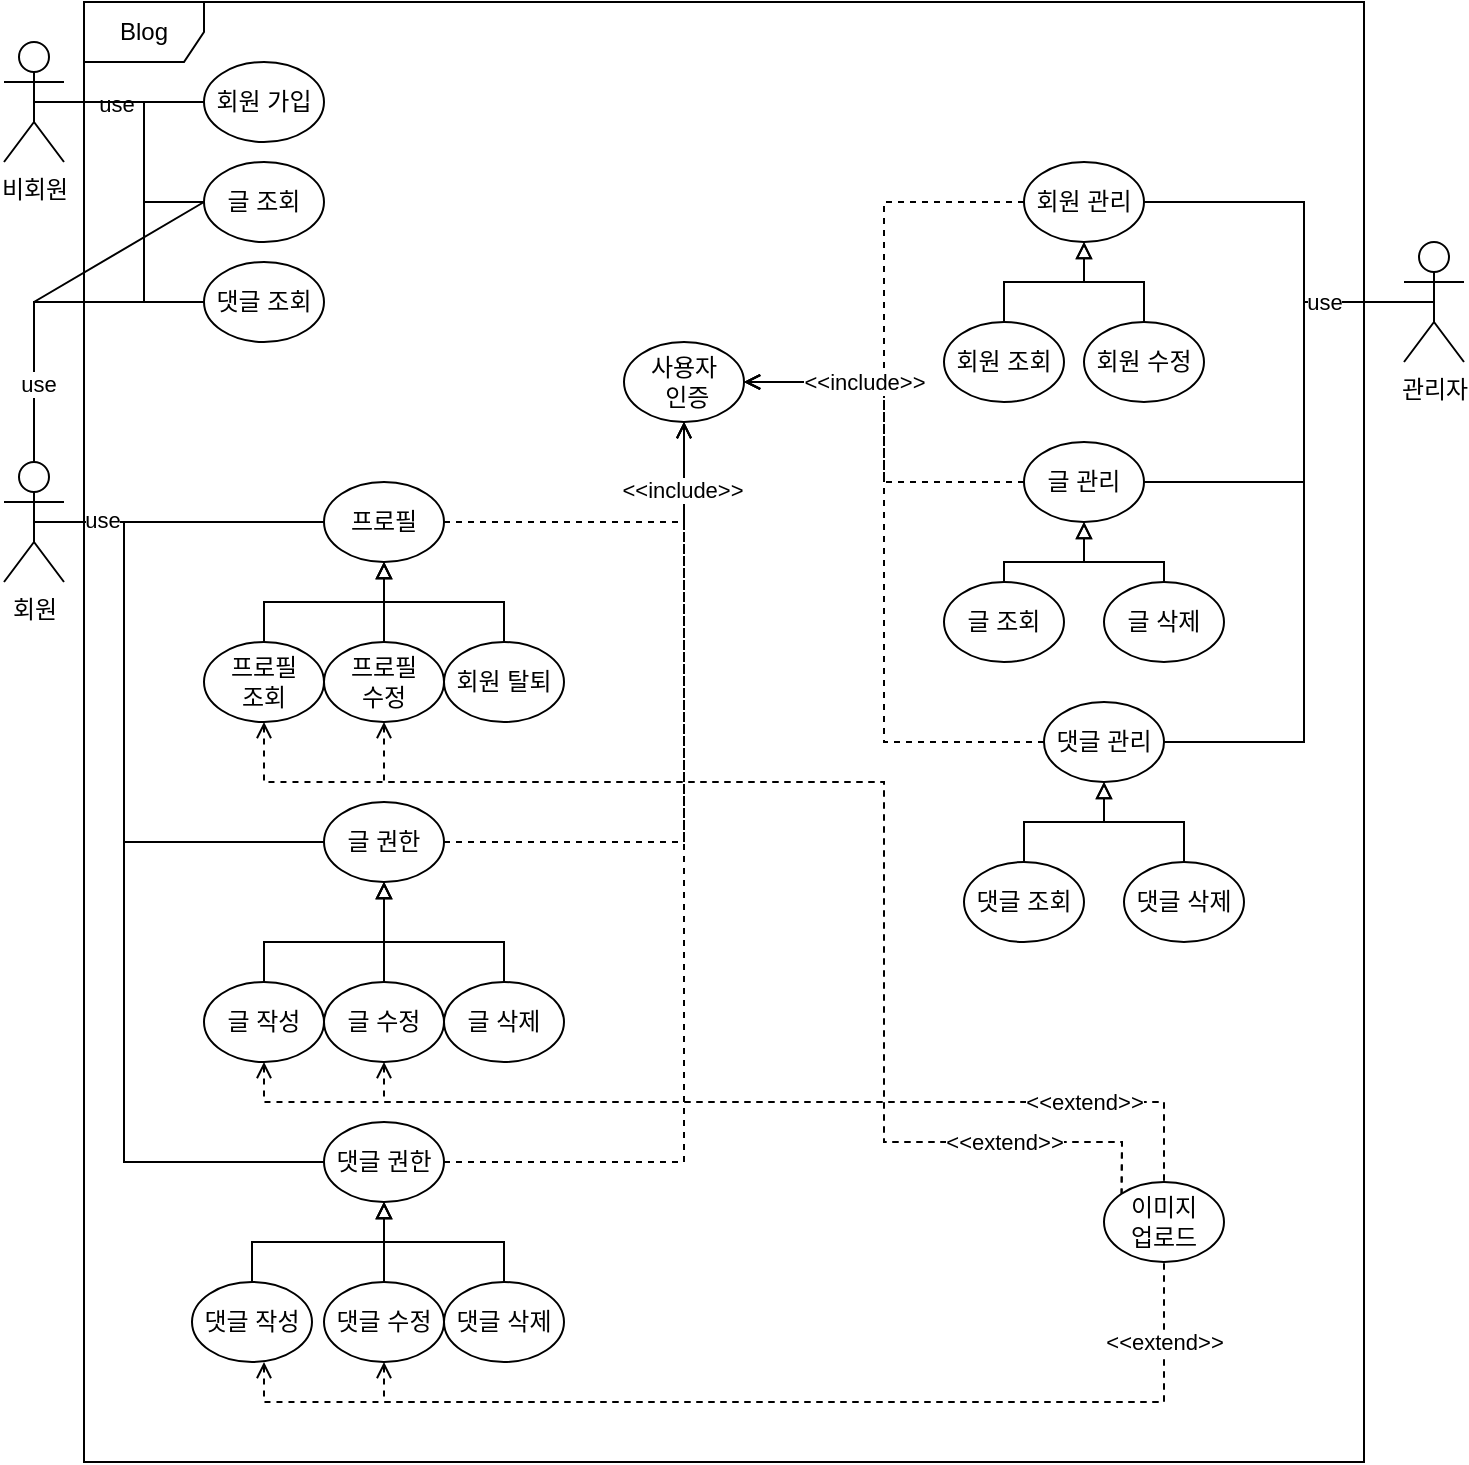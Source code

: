 <mxfile version="22.1.15" type="device">
  <diagram name="페이지-1" id="aRzWJk-kzTESo5JIVIao">
    <mxGraphModel dx="1434" dy="780" grid="1" gridSize="10" guides="1" tooltips="1" connect="1" arrows="1" fold="1" page="1" pageScale="1" pageWidth="827" pageHeight="1169" background="#ffffff" math="0" shadow="0">
      <root>
        <mxCell id="0" />
        <mxCell id="1" parent="0" />
        <mxCell id="KTU2frp5dFhEqBX76_ss-1" value="Blog" style="shape=umlFrame;whiteSpace=wrap;html=1;pointerEvents=0;" vertex="1" parent="1">
          <mxGeometry x="100" y="170" width="640" height="730" as="geometry" />
        </mxCell>
        <mxCell id="KTU2frp5dFhEqBX76_ss-2" value="관리자" style="shape=umlActor;verticalLabelPosition=bottom;verticalAlign=top;html=1;outlineConnect=0;" vertex="1" parent="1">
          <mxGeometry x="760" y="290" width="30" height="60" as="geometry" />
        </mxCell>
        <mxCell id="KTU2frp5dFhEqBX76_ss-3" value="회원" style="shape=umlActor;verticalLabelPosition=bottom;verticalAlign=top;html=1;outlineConnect=0;" vertex="1" parent="1">
          <mxGeometry x="60" y="400" width="30" height="60" as="geometry" />
        </mxCell>
        <mxCell id="KTU2frp5dFhEqBX76_ss-4" value="비회원" style="shape=umlActor;verticalLabelPosition=bottom;verticalAlign=top;html=1;outlineConnect=0;" vertex="1" parent="1">
          <mxGeometry x="60" y="190" width="30" height="60" as="geometry" />
        </mxCell>
        <mxCell id="KTU2frp5dFhEqBX76_ss-7" value="회원 가입" style="ellipse;whiteSpace=wrap;html=1;" vertex="1" parent="1">
          <mxGeometry x="160" y="200" width="60" height="40" as="geometry" />
        </mxCell>
        <mxCell id="KTU2frp5dFhEqBX76_ss-59" value="" style="edgeStyle=orthogonalEdgeStyle;rounded=0;orthogonalLoop=1;jettySize=auto;html=1;endArrow=block;endFill=0;" edge="1" parent="1" source="KTU2frp5dFhEqBX76_ss-9" target="KTU2frp5dFhEqBX76_ss-48">
          <mxGeometry relative="1" as="geometry">
            <Array as="points">
              <mxPoint x="250" y="480" />
            </Array>
          </mxGeometry>
        </mxCell>
        <mxCell id="KTU2frp5dFhEqBX76_ss-9" value="프로필&lt;br&gt;수정" style="ellipse;whiteSpace=wrap;html=1;" vertex="1" parent="1">
          <mxGeometry x="220" y="490" width="60" height="40" as="geometry" />
        </mxCell>
        <mxCell id="KTU2frp5dFhEqBX76_ss-63" value="" style="edgeStyle=orthogonalEdgeStyle;rounded=0;orthogonalLoop=1;jettySize=auto;html=1;endArrow=block;endFill=0;" edge="1" parent="1" source="KTU2frp5dFhEqBX76_ss-10" target="KTU2frp5dFhEqBX76_ss-48">
          <mxGeometry relative="1" as="geometry" />
        </mxCell>
        <mxCell id="KTU2frp5dFhEqBX76_ss-10" value="회원 탈퇴" style="ellipse;whiteSpace=wrap;html=1;" vertex="1" parent="1">
          <mxGeometry x="280" y="490" width="60" height="40" as="geometry" />
        </mxCell>
        <mxCell id="KTU2frp5dFhEqBX76_ss-15" value="" style="endArrow=none;html=1;rounded=0;exitX=0.5;exitY=0.5;exitDx=0;exitDy=0;exitPerimeter=0;" edge="1" parent="1" source="KTU2frp5dFhEqBX76_ss-4" target="KTU2frp5dFhEqBX76_ss-7">
          <mxGeometry width="50" height="50" relative="1" as="geometry">
            <mxPoint x="390" y="430" as="sourcePoint" />
            <mxPoint x="440" y="380" as="targetPoint" />
          </mxGeometry>
        </mxCell>
        <mxCell id="KTU2frp5dFhEqBX76_ss-17" value="use" style="edgeLabel;html=1;align=center;verticalAlign=middle;resizable=0;points=[];" vertex="1" connectable="0" parent="KTU2frp5dFhEqBX76_ss-15">
          <mxGeometry x="-0.035" y="-1" relative="1" as="geometry">
            <mxPoint as="offset" />
          </mxGeometry>
        </mxCell>
        <mxCell id="KTU2frp5dFhEqBX76_ss-18" value="사용자&lt;br&gt;&amp;nbsp;인증" style="ellipse;whiteSpace=wrap;html=1;" vertex="1" parent="1">
          <mxGeometry x="370" y="340" width="60" height="40" as="geometry" />
        </mxCell>
        <mxCell id="KTU2frp5dFhEqBX76_ss-66" value="" style="edgeStyle=orthogonalEdgeStyle;rounded=0;orthogonalLoop=1;jettySize=auto;html=1;endArrow=block;endFill=0;" edge="1" parent="1" source="KTU2frp5dFhEqBX76_ss-23" target="KTU2frp5dFhEqBX76_ss-49">
          <mxGeometry relative="1" as="geometry">
            <Array as="points">
              <mxPoint x="190" y="640" />
              <mxPoint x="250" y="640" />
            </Array>
          </mxGeometry>
        </mxCell>
        <mxCell id="KTU2frp5dFhEqBX76_ss-23" value="글 작성" style="ellipse;whiteSpace=wrap;html=1;" vertex="1" parent="1">
          <mxGeometry x="160" y="660" width="60" height="40" as="geometry" />
        </mxCell>
        <mxCell id="KTU2frp5dFhEqBX76_ss-24" value="글 조회" style="ellipse;whiteSpace=wrap;html=1;" vertex="1" parent="1">
          <mxGeometry x="160" y="250" width="60" height="40" as="geometry" />
        </mxCell>
        <mxCell id="KTU2frp5dFhEqBX76_ss-67" value="" style="edgeStyle=orthogonalEdgeStyle;rounded=0;orthogonalLoop=1;jettySize=auto;html=1;entryX=0.5;entryY=1;entryDx=0;entryDy=0;endArrow=block;endFill=0;" edge="1" parent="1" source="KTU2frp5dFhEqBX76_ss-25" target="KTU2frp5dFhEqBX76_ss-49">
          <mxGeometry relative="1" as="geometry" />
        </mxCell>
        <mxCell id="KTU2frp5dFhEqBX76_ss-25" value="글 수정" style="ellipse;whiteSpace=wrap;html=1;" vertex="1" parent="1">
          <mxGeometry x="220" y="660" width="60" height="40" as="geometry" />
        </mxCell>
        <mxCell id="KTU2frp5dFhEqBX76_ss-26" value="글 삭제" style="ellipse;whiteSpace=wrap;html=1;" vertex="1" parent="1">
          <mxGeometry x="280" y="660" width="60" height="40" as="geometry" />
        </mxCell>
        <mxCell id="KTU2frp5dFhEqBX76_ss-71" value="" style="edgeStyle=orthogonalEdgeStyle;rounded=0;orthogonalLoop=1;jettySize=auto;html=1;endArrow=block;endFill=0;" edge="1" parent="1" source="KTU2frp5dFhEqBX76_ss-27" target="KTU2frp5dFhEqBX76_ss-50">
          <mxGeometry relative="1" as="geometry">
            <Array as="points">
              <mxPoint x="184" y="790" />
              <mxPoint x="250" y="790" />
            </Array>
          </mxGeometry>
        </mxCell>
        <mxCell id="KTU2frp5dFhEqBX76_ss-27" value="댓글 작성" style="ellipse;whiteSpace=wrap;html=1;" vertex="1" parent="1">
          <mxGeometry x="154" y="810" width="60" height="40" as="geometry" />
        </mxCell>
        <mxCell id="KTU2frp5dFhEqBX76_ss-28" value="댓글 조회" style="ellipse;whiteSpace=wrap;html=1;" vertex="1" parent="1">
          <mxGeometry x="160" y="300" width="60" height="40" as="geometry" />
        </mxCell>
        <mxCell id="KTU2frp5dFhEqBX76_ss-72" value="" style="edgeStyle=orthogonalEdgeStyle;rounded=0;orthogonalLoop=1;jettySize=auto;html=1;entryX=0.5;entryY=1;entryDx=0;entryDy=0;endArrow=block;endFill=0;" edge="1" parent="1" source="KTU2frp5dFhEqBX76_ss-29" target="KTU2frp5dFhEqBX76_ss-50">
          <mxGeometry relative="1" as="geometry">
            <Array as="points" />
          </mxGeometry>
        </mxCell>
        <mxCell id="KTU2frp5dFhEqBX76_ss-29" value="댓글 수정" style="ellipse;whiteSpace=wrap;html=1;" vertex="1" parent="1">
          <mxGeometry x="220" y="810" width="60" height="40" as="geometry" />
        </mxCell>
        <mxCell id="KTU2frp5dFhEqBX76_ss-73" value="" style="edgeStyle=orthogonalEdgeStyle;rounded=0;orthogonalLoop=1;jettySize=auto;html=1;endArrow=block;endFill=0;" edge="1" parent="1" source="KTU2frp5dFhEqBX76_ss-30" target="KTU2frp5dFhEqBX76_ss-50">
          <mxGeometry relative="1" as="geometry">
            <Array as="points">
              <mxPoint x="310" y="790" />
              <mxPoint x="250" y="790" />
            </Array>
          </mxGeometry>
        </mxCell>
        <mxCell id="KTU2frp5dFhEqBX76_ss-30" value="댓글 삭제" style="ellipse;whiteSpace=wrap;html=1;" vertex="1" parent="1">
          <mxGeometry x="280" y="810" width="60" height="40" as="geometry" />
        </mxCell>
        <mxCell id="KTU2frp5dFhEqBX76_ss-38" value="" style="endArrow=none;html=1;rounded=0;entryX=0;entryY=0.5;entryDx=0;entryDy=0;" edge="1" parent="1" source="KTU2frp5dFhEqBX76_ss-4" target="KTU2frp5dFhEqBX76_ss-24">
          <mxGeometry width="50" height="50" relative="1" as="geometry">
            <mxPoint x="90" y="300" as="sourcePoint" />
            <mxPoint x="140" y="250" as="targetPoint" />
            <Array as="points">
              <mxPoint x="130" y="220" />
              <mxPoint x="130" y="270" />
            </Array>
          </mxGeometry>
        </mxCell>
        <mxCell id="KTU2frp5dFhEqBX76_ss-39" value="" style="endArrow=none;html=1;rounded=0;entryX=0;entryY=0.5;entryDx=0;entryDy=0;exitX=0.5;exitY=0.5;exitDx=0;exitDy=0;exitPerimeter=0;" edge="1" parent="1" source="KTU2frp5dFhEqBX76_ss-4" target="KTU2frp5dFhEqBX76_ss-28">
          <mxGeometry width="50" height="50" relative="1" as="geometry">
            <mxPoint x="100" y="239" as="sourcePoint" />
            <mxPoint x="170" y="280" as="targetPoint" />
            <Array as="points">
              <mxPoint x="130" y="220" />
              <mxPoint x="130" y="320" />
            </Array>
          </mxGeometry>
        </mxCell>
        <mxCell id="KTU2frp5dFhEqBX76_ss-42" value="" style="endArrow=none;html=1;rounded=0;entryX=0;entryY=0.5;entryDx=0;entryDy=0;exitX=0.5;exitY=0;exitDx=0;exitDy=0;exitPerimeter=0;" edge="1" parent="1" source="KTU2frp5dFhEqBX76_ss-3" target="KTU2frp5dFhEqBX76_ss-28">
          <mxGeometry width="50" height="50" relative="1" as="geometry">
            <mxPoint x="100" y="450" as="sourcePoint" />
            <mxPoint x="30" y="300" as="targetPoint" />
            <Array as="points">
              <mxPoint x="75" y="320" />
            </Array>
          </mxGeometry>
        </mxCell>
        <mxCell id="KTU2frp5dFhEqBX76_ss-44" value="" style="endArrow=none;html=1;rounded=0;entryX=0;entryY=0.5;entryDx=0;entryDy=0;exitX=0.5;exitY=0;exitDx=0;exitDy=0;exitPerimeter=0;" edge="1" parent="1" source="KTU2frp5dFhEqBX76_ss-3" target="KTU2frp5dFhEqBX76_ss-24">
          <mxGeometry width="50" height="50" relative="1" as="geometry">
            <mxPoint x="85" y="420" as="sourcePoint" />
            <mxPoint x="170" y="330" as="targetPoint" />
            <Array as="points">
              <mxPoint x="75" y="320" />
            </Array>
          </mxGeometry>
        </mxCell>
        <mxCell id="KTU2frp5dFhEqBX76_ss-107" value="use" style="edgeLabel;html=1;align=center;verticalAlign=middle;resizable=0;points=[];" vertex="1" connectable="0" parent="KTU2frp5dFhEqBX76_ss-44">
          <mxGeometry x="-0.563" y="-2" relative="1" as="geometry">
            <mxPoint as="offset" />
          </mxGeometry>
        </mxCell>
        <mxCell id="KTU2frp5dFhEqBX76_ss-46" value="" style="endArrow=open;dashed=1;html=1;rounded=0;entryX=0.5;entryY=1;entryDx=0;entryDy=0;exitX=1;exitY=0.5;exitDx=0;exitDy=0;endFill=0;" edge="1" parent="1" source="KTU2frp5dFhEqBX76_ss-48" target="KTU2frp5dFhEqBX76_ss-18">
          <mxGeometry width="50" height="50" relative="1" as="geometry">
            <mxPoint x="375" y="490" as="sourcePoint" />
            <mxPoint x="425" y="440" as="targetPoint" />
            <Array as="points">
              <mxPoint x="400" y="430" />
            </Array>
          </mxGeometry>
        </mxCell>
        <mxCell id="KTU2frp5dFhEqBX76_ss-48" value="프로필" style="ellipse;whiteSpace=wrap;html=1;" vertex="1" parent="1">
          <mxGeometry x="220" y="410" width="60" height="40" as="geometry" />
        </mxCell>
        <mxCell id="KTU2frp5dFhEqBX76_ss-49" value="글 권한" style="ellipse;whiteSpace=wrap;html=1;" vertex="1" parent="1">
          <mxGeometry x="220" y="570" width="60" height="40" as="geometry" />
        </mxCell>
        <mxCell id="KTU2frp5dFhEqBX76_ss-50" value="댓글 권한" style="ellipse;whiteSpace=wrap;html=1;" vertex="1" parent="1">
          <mxGeometry x="220" y="730" width="60" height="40" as="geometry" />
        </mxCell>
        <mxCell id="KTU2frp5dFhEqBX76_ss-58" value="" style="edgeStyle=orthogonalEdgeStyle;rounded=0;orthogonalLoop=1;jettySize=auto;html=1;endArrow=block;endFill=0;" edge="1" parent="1" source="KTU2frp5dFhEqBX76_ss-8" target="KTU2frp5dFhEqBX76_ss-48">
          <mxGeometry relative="1" as="geometry" />
        </mxCell>
        <mxCell id="KTU2frp5dFhEqBX76_ss-8" value="프로필 &lt;br&gt;조회" style="ellipse;whiteSpace=wrap;html=1;" vertex="1" parent="1">
          <mxGeometry x="160" y="490" width="60" height="40" as="geometry" />
        </mxCell>
        <mxCell id="KTU2frp5dFhEqBX76_ss-65" value="" style="endArrow=none;html=1;rounded=0;exitX=0.5;exitY=0.5;exitDx=0;exitDy=0;exitPerimeter=0;" edge="1" parent="1" source="KTU2frp5dFhEqBX76_ss-3" target="KTU2frp5dFhEqBX76_ss-48">
          <mxGeometry width="50" height="50" relative="1" as="geometry">
            <mxPoint x="390" y="500" as="sourcePoint" />
            <mxPoint x="440" y="450" as="targetPoint" />
          </mxGeometry>
        </mxCell>
        <mxCell id="KTU2frp5dFhEqBX76_ss-74" value="" style="endArrow=open;dashed=1;html=1;rounded=0;entryX=0.5;entryY=1;entryDx=0;entryDy=0;exitX=1;exitY=0.5;exitDx=0;exitDy=0;endFill=0;" edge="1" parent="1" source="KTU2frp5dFhEqBX76_ss-49" target="KTU2frp5dFhEqBX76_ss-18">
          <mxGeometry width="50" height="50" relative="1" as="geometry">
            <mxPoint x="290" y="440" as="sourcePoint" />
            <mxPoint x="410" y="390" as="targetPoint" />
            <Array as="points">
              <mxPoint x="400" y="590" />
            </Array>
          </mxGeometry>
        </mxCell>
        <mxCell id="KTU2frp5dFhEqBX76_ss-75" value="" style="endArrow=open;dashed=1;html=1;rounded=0;exitX=1;exitY=0.5;exitDx=0;exitDy=0;endFill=0;" edge="1" parent="1" source="KTU2frp5dFhEqBX76_ss-50">
          <mxGeometry width="50" height="50" relative="1" as="geometry">
            <mxPoint x="290" y="600" as="sourcePoint" />
            <mxPoint x="400" y="380" as="targetPoint" />
            <Array as="points">
              <mxPoint x="400" y="750" />
            </Array>
          </mxGeometry>
        </mxCell>
        <mxCell id="KTU2frp5dFhEqBX76_ss-78" value="&amp;lt;&amp;lt;include&amp;gt;&amp;gt;" style="edgeLabel;html=1;align=center;verticalAlign=middle;resizable=0;points=[];" vertex="1" connectable="0" parent="KTU2frp5dFhEqBX76_ss-75">
          <mxGeometry x="0.863" y="1" relative="1" as="geometry">
            <mxPoint as="offset" />
          </mxGeometry>
        </mxCell>
        <mxCell id="KTU2frp5dFhEqBX76_ss-76" value="" style="endArrow=none;html=1;rounded=0;exitX=0.5;exitY=0.5;exitDx=0;exitDy=0;exitPerimeter=0;entryX=0;entryY=0.5;entryDx=0;entryDy=0;" edge="1" parent="1" source="KTU2frp5dFhEqBX76_ss-3" target="KTU2frp5dFhEqBX76_ss-49">
          <mxGeometry width="50" height="50" relative="1" as="geometry">
            <mxPoint x="85" y="440" as="sourcePoint" />
            <mxPoint x="230" y="440" as="targetPoint" />
            <Array as="points">
              <mxPoint x="120" y="430" />
              <mxPoint x="120" y="590" />
            </Array>
          </mxGeometry>
        </mxCell>
        <mxCell id="KTU2frp5dFhEqBX76_ss-77" value="" style="endArrow=none;html=1;rounded=0;exitX=0.5;exitY=0.5;exitDx=0;exitDy=0;exitPerimeter=0;entryX=0;entryY=0.5;entryDx=0;entryDy=0;" edge="1" parent="1" source="KTU2frp5dFhEqBX76_ss-3" target="KTU2frp5dFhEqBX76_ss-50">
          <mxGeometry width="50" height="50" relative="1" as="geometry">
            <mxPoint x="85" y="440" as="sourcePoint" />
            <mxPoint x="230" y="600" as="targetPoint" />
            <Array as="points">
              <mxPoint x="120" y="430" />
              <mxPoint x="120" y="750" />
            </Array>
          </mxGeometry>
        </mxCell>
        <mxCell id="KTU2frp5dFhEqBX76_ss-79" value="use" style="edgeLabel;html=1;align=center;verticalAlign=middle;resizable=0;points=[];" vertex="1" connectable="0" parent="KTU2frp5dFhEqBX76_ss-77">
          <mxGeometry x="-0.855" y="1" relative="1" as="geometry">
            <mxPoint as="offset" />
          </mxGeometry>
        </mxCell>
        <mxCell id="KTU2frp5dFhEqBX76_ss-80" value="회원 관리" style="ellipse;whiteSpace=wrap;html=1;" vertex="1" parent="1">
          <mxGeometry x="570" y="250" width="60" height="40" as="geometry" />
        </mxCell>
        <mxCell id="KTU2frp5dFhEqBX76_ss-81" value="글 관리" style="ellipse;whiteSpace=wrap;html=1;" vertex="1" parent="1">
          <mxGeometry x="570" y="390" width="60" height="40" as="geometry" />
        </mxCell>
        <mxCell id="KTU2frp5dFhEqBX76_ss-82" value="댓글 관리" style="ellipse;whiteSpace=wrap;html=1;" vertex="1" parent="1">
          <mxGeometry x="580" y="520" width="60" height="40" as="geometry" />
        </mxCell>
        <mxCell id="KTU2frp5dFhEqBX76_ss-90" value="" style="edgeStyle=orthogonalEdgeStyle;rounded=0;orthogonalLoop=1;jettySize=auto;html=1;endArrow=block;endFill=0;" edge="1" parent="1" source="KTU2frp5dFhEqBX76_ss-84" target="KTU2frp5dFhEqBX76_ss-80">
          <mxGeometry relative="1" as="geometry" />
        </mxCell>
        <mxCell id="KTU2frp5dFhEqBX76_ss-84" value="회원 조회" style="ellipse;whiteSpace=wrap;html=1;" vertex="1" parent="1">
          <mxGeometry x="530" y="330" width="60" height="40" as="geometry" />
        </mxCell>
        <mxCell id="KTU2frp5dFhEqBX76_ss-91" value="" style="edgeStyle=orthogonalEdgeStyle;rounded=0;orthogonalLoop=1;jettySize=auto;html=1;endArrow=block;endFill=0;" edge="1" parent="1" source="KTU2frp5dFhEqBX76_ss-85" target="KTU2frp5dFhEqBX76_ss-80">
          <mxGeometry relative="1" as="geometry" />
        </mxCell>
        <mxCell id="KTU2frp5dFhEqBX76_ss-85" value="회원 수정" style="ellipse;whiteSpace=wrap;html=1;" vertex="1" parent="1">
          <mxGeometry x="600" y="330" width="60" height="40" as="geometry" />
        </mxCell>
        <mxCell id="KTU2frp5dFhEqBX76_ss-93" value="" style="edgeStyle=orthogonalEdgeStyle;rounded=0;orthogonalLoop=1;jettySize=auto;html=1;entryX=0.5;entryY=1;entryDx=0;entryDy=0;endArrow=block;endFill=0;" edge="1" parent="1" source="KTU2frp5dFhEqBX76_ss-86" target="KTU2frp5dFhEqBX76_ss-81">
          <mxGeometry relative="1" as="geometry">
            <Array as="points">
              <mxPoint x="560" y="450" />
              <mxPoint x="600" y="450" />
            </Array>
          </mxGeometry>
        </mxCell>
        <mxCell id="KTU2frp5dFhEqBX76_ss-86" value="글 조회" style="ellipse;whiteSpace=wrap;html=1;" vertex="1" parent="1">
          <mxGeometry x="530" y="460" width="60" height="40" as="geometry" />
        </mxCell>
        <mxCell id="KTU2frp5dFhEqBX76_ss-92" value="" style="edgeStyle=orthogonalEdgeStyle;rounded=0;orthogonalLoop=1;jettySize=auto;html=1;entryX=0.5;entryY=1;entryDx=0;entryDy=0;endArrow=block;endFill=0;" edge="1" parent="1" source="KTU2frp5dFhEqBX76_ss-87" target="KTU2frp5dFhEqBX76_ss-81">
          <mxGeometry relative="1" as="geometry">
            <Array as="points">
              <mxPoint x="640" y="450" />
              <mxPoint x="600" y="450" />
            </Array>
          </mxGeometry>
        </mxCell>
        <mxCell id="KTU2frp5dFhEqBX76_ss-87" value="글 삭제" style="ellipse;whiteSpace=wrap;html=1;" vertex="1" parent="1">
          <mxGeometry x="610" y="460" width="60" height="40" as="geometry" />
        </mxCell>
        <mxCell id="KTU2frp5dFhEqBX76_ss-94" value="" style="edgeStyle=orthogonalEdgeStyle;rounded=0;orthogonalLoop=1;jettySize=auto;html=1;entryX=0.5;entryY=1;entryDx=0;entryDy=0;endArrow=block;endFill=0;" edge="1" parent="1" source="KTU2frp5dFhEqBX76_ss-88" target="KTU2frp5dFhEqBX76_ss-82">
          <mxGeometry relative="1" as="geometry" />
        </mxCell>
        <mxCell id="KTU2frp5dFhEqBX76_ss-88" value="댓글 조회" style="ellipse;whiteSpace=wrap;html=1;" vertex="1" parent="1">
          <mxGeometry x="540" y="600" width="60" height="40" as="geometry" />
        </mxCell>
        <mxCell id="KTU2frp5dFhEqBX76_ss-95" value="" style="edgeStyle=orthogonalEdgeStyle;rounded=0;orthogonalLoop=1;jettySize=auto;html=1;endArrow=block;endFill=0;" edge="1" parent="1" source="KTU2frp5dFhEqBX76_ss-89" target="KTU2frp5dFhEqBX76_ss-82">
          <mxGeometry relative="1" as="geometry" />
        </mxCell>
        <mxCell id="KTU2frp5dFhEqBX76_ss-89" value="댓글 삭제" style="ellipse;whiteSpace=wrap;html=1;" vertex="1" parent="1">
          <mxGeometry x="620" y="600" width="60" height="40" as="geometry" />
        </mxCell>
        <mxCell id="KTU2frp5dFhEqBX76_ss-96" value="" style="endArrow=open;dashed=1;html=1;rounded=0;entryX=1;entryY=0.5;entryDx=0;entryDy=0;exitX=0;exitY=0.5;exitDx=0;exitDy=0;endFill=0;" edge="1" parent="1" source="KTU2frp5dFhEqBX76_ss-80" target="KTU2frp5dFhEqBX76_ss-18">
          <mxGeometry width="50" height="50" relative="1" as="geometry">
            <mxPoint x="290" y="440" as="sourcePoint" />
            <mxPoint x="410" y="390" as="targetPoint" />
            <Array as="points">
              <mxPoint x="500" y="270" />
              <mxPoint x="500" y="360" />
            </Array>
          </mxGeometry>
        </mxCell>
        <mxCell id="KTU2frp5dFhEqBX76_ss-97" value="" style="endArrow=open;dashed=1;html=1;rounded=0;exitX=0;exitY=0.5;exitDx=0;exitDy=0;endFill=0;entryX=1;entryY=0.5;entryDx=0;entryDy=0;" edge="1" parent="1" source="KTU2frp5dFhEqBX76_ss-81" target="KTU2frp5dFhEqBX76_ss-18">
          <mxGeometry width="50" height="50" relative="1" as="geometry">
            <mxPoint x="580" y="280" as="sourcePoint" />
            <mxPoint x="420" y="400" as="targetPoint" />
            <Array as="points">
              <mxPoint x="500" y="410" />
              <mxPoint x="500" y="360" />
            </Array>
          </mxGeometry>
        </mxCell>
        <mxCell id="KTU2frp5dFhEqBX76_ss-98" value="" style="endArrow=open;dashed=1;html=1;rounded=0;exitX=0;exitY=0.5;exitDx=0;exitDy=0;endFill=0;entryX=1;entryY=0.5;entryDx=0;entryDy=0;" edge="1" parent="1" source="KTU2frp5dFhEqBX76_ss-82" target="KTU2frp5dFhEqBX76_ss-18">
          <mxGeometry width="50" height="50" relative="1" as="geometry">
            <mxPoint x="580" y="420" as="sourcePoint" />
            <mxPoint x="440" y="370" as="targetPoint" />
            <Array as="points">
              <mxPoint x="500" y="540" />
              <mxPoint x="500" y="360" />
            </Array>
          </mxGeometry>
        </mxCell>
        <mxCell id="KTU2frp5dFhEqBX76_ss-99" value="&amp;lt;&amp;lt;include&amp;gt;&amp;gt;" style="edgeLabel;html=1;align=center;verticalAlign=middle;resizable=0;points=[];" vertex="1" connectable="0" parent="KTU2frp5dFhEqBX76_ss-98">
          <mxGeometry x="0.782" y="-4" relative="1" as="geometry">
            <mxPoint x="24" y="4" as="offset" />
          </mxGeometry>
        </mxCell>
        <mxCell id="KTU2frp5dFhEqBX76_ss-102" value="" style="edgeStyle=orthogonalEdgeStyle;rounded=0;orthogonalLoop=1;jettySize=auto;html=1;endArrow=block;endFill=0;entryX=0.5;entryY=1;entryDx=0;entryDy=0;exitX=0.5;exitY=0;exitDx=0;exitDy=0;" edge="1" parent="1" source="KTU2frp5dFhEqBX76_ss-26" target="KTU2frp5dFhEqBX76_ss-49">
          <mxGeometry relative="1" as="geometry">
            <mxPoint x="320" y="660" as="sourcePoint" />
            <mxPoint x="380" y="610" as="targetPoint" />
            <Array as="points">
              <mxPoint x="310" y="640" />
              <mxPoint x="250" y="640" />
            </Array>
          </mxGeometry>
        </mxCell>
        <mxCell id="KTU2frp5dFhEqBX76_ss-103" value="" style="endArrow=none;html=1;rounded=0;entryX=0.5;entryY=0.5;entryDx=0;entryDy=0;exitX=1;exitY=0.5;exitDx=0;exitDy=0;entryPerimeter=0;" edge="1" parent="1" source="KTU2frp5dFhEqBX76_ss-80" target="KTU2frp5dFhEqBX76_ss-2">
          <mxGeometry width="50" height="50" relative="1" as="geometry">
            <mxPoint x="680" y="400" as="sourcePoint" />
            <mxPoint x="765" y="320" as="targetPoint" />
            <Array as="points">
              <mxPoint x="710" y="270" />
              <mxPoint x="710" y="320" />
            </Array>
          </mxGeometry>
        </mxCell>
        <mxCell id="KTU2frp5dFhEqBX76_ss-104" value="" style="endArrow=none;html=1;rounded=0;entryX=0.5;entryY=0.5;entryDx=0;entryDy=0;exitX=1;exitY=0.5;exitDx=0;exitDy=0;entryPerimeter=0;" edge="1" parent="1" source="KTU2frp5dFhEqBX76_ss-81" target="KTU2frp5dFhEqBX76_ss-2">
          <mxGeometry width="50" height="50" relative="1" as="geometry">
            <mxPoint x="640" y="280" as="sourcePoint" />
            <mxPoint x="785" y="330" as="targetPoint" />
            <Array as="points">
              <mxPoint x="710" y="410" />
              <mxPoint x="710" y="320" />
            </Array>
          </mxGeometry>
        </mxCell>
        <mxCell id="KTU2frp5dFhEqBX76_ss-105" value="" style="endArrow=none;html=1;rounded=0;exitX=1;exitY=0.5;exitDx=0;exitDy=0;entryX=0.5;entryY=0.5;entryDx=0;entryDy=0;entryPerimeter=0;" edge="1" parent="1" source="KTU2frp5dFhEqBX76_ss-82" target="KTU2frp5dFhEqBX76_ss-2">
          <mxGeometry width="50" height="50" relative="1" as="geometry">
            <mxPoint x="640" y="420" as="sourcePoint" />
            <mxPoint x="785" y="330" as="targetPoint" />
            <Array as="points">
              <mxPoint x="710" y="540" />
              <mxPoint x="710" y="320" />
            </Array>
          </mxGeometry>
        </mxCell>
        <mxCell id="KTU2frp5dFhEqBX76_ss-106" value="use" style="edgeLabel;html=1;align=center;verticalAlign=middle;resizable=0;points=[];" vertex="1" connectable="0" parent="KTU2frp5dFhEqBX76_ss-105">
          <mxGeometry x="0.747" y="-3" relative="1" as="geometry">
            <mxPoint x="-10" y="-3" as="offset" />
          </mxGeometry>
        </mxCell>
        <mxCell id="KTU2frp5dFhEqBX76_ss-108" value="이미지&lt;br&gt;업로드" style="ellipse;whiteSpace=wrap;html=1;" vertex="1" parent="1">
          <mxGeometry x="610" y="760" width="60" height="40" as="geometry" />
        </mxCell>
        <mxCell id="KTU2frp5dFhEqBX76_ss-109" value="" style="endArrow=none;dashed=1;html=1;rounded=0;endFill=0;startArrow=open;startFill=0;" edge="1" parent="1" target="KTU2frp5dFhEqBX76_ss-108">
          <mxGeometry width="50" height="50" relative="1" as="geometry">
            <mxPoint x="250" y="850" as="sourcePoint" />
            <mxPoint x="440" y="490" as="targetPoint" />
            <Array as="points">
              <mxPoint x="250" y="870" />
              <mxPoint x="500" y="870" />
              <mxPoint x="640" y="870" />
            </Array>
          </mxGeometry>
        </mxCell>
        <mxCell id="KTU2frp5dFhEqBX76_ss-112" value="" style="endArrow=none;dashed=1;html=1;rounded=0;endFill=0;startArrow=open;startFill=0;entryX=0.5;entryY=1;entryDx=0;entryDy=0;" edge="1" parent="1" target="KTU2frp5dFhEqBX76_ss-108">
          <mxGeometry width="50" height="50" relative="1" as="geometry">
            <mxPoint x="190" y="850" as="sourcePoint" />
            <mxPoint x="570" y="790" as="targetPoint" />
            <Array as="points">
              <mxPoint x="190" y="870" />
              <mxPoint x="500" y="870" />
              <mxPoint x="640" y="870" />
            </Array>
          </mxGeometry>
        </mxCell>
        <mxCell id="KTU2frp5dFhEqBX76_ss-113" value="" style="endArrow=none;dashed=1;html=1;rounded=0;endFill=0;startArrow=open;startFill=0;exitX=0.5;exitY=1;exitDx=0;exitDy=0;entryX=0.5;entryY=0;entryDx=0;entryDy=0;" edge="1" parent="1" source="KTU2frp5dFhEqBX76_ss-25" target="KTU2frp5dFhEqBX76_ss-108">
          <mxGeometry width="50" height="50" relative="1" as="geometry">
            <mxPoint x="194" y="860" as="sourcePoint" />
            <mxPoint x="570" y="790" as="targetPoint" />
            <Array as="points">
              <mxPoint x="250" y="720" />
              <mxPoint x="500" y="720" />
              <mxPoint x="640" y="720" />
            </Array>
          </mxGeometry>
        </mxCell>
        <mxCell id="KTU2frp5dFhEqBX76_ss-114" value="" style="endArrow=none;dashed=1;html=1;rounded=0;endFill=0;startArrow=open;startFill=0;exitX=0.5;exitY=1;exitDx=0;exitDy=0;entryX=0.5;entryY=0;entryDx=0;entryDy=0;" edge="1" parent="1" source="KTU2frp5dFhEqBX76_ss-23" target="KTU2frp5dFhEqBX76_ss-108">
          <mxGeometry width="50" height="50" relative="1" as="geometry">
            <mxPoint x="260" y="710" as="sourcePoint" />
            <mxPoint x="560" y="780" as="targetPoint" />
            <Array as="points">
              <mxPoint x="190" y="720" />
              <mxPoint x="500" y="720" />
              <mxPoint x="640" y="720" />
            </Array>
          </mxGeometry>
        </mxCell>
        <mxCell id="KTU2frp5dFhEqBX76_ss-115" value="" style="endArrow=none;dashed=1;html=1;rounded=0;endFill=0;startArrow=open;startFill=0;exitX=0.5;exitY=1;exitDx=0;exitDy=0;entryX=0;entryY=0;entryDx=0;entryDy=0;" edge="1" parent="1" source="KTU2frp5dFhEqBX76_ss-9" target="KTU2frp5dFhEqBX76_ss-108">
          <mxGeometry width="50" height="50" relative="1" as="geometry">
            <mxPoint x="200" y="710" as="sourcePoint" />
            <mxPoint x="570" y="790" as="targetPoint" />
            <Array as="points">
              <mxPoint x="250" y="560" />
              <mxPoint x="500" y="560" />
              <mxPoint x="500" y="740" />
              <mxPoint x="619" y="740" />
            </Array>
          </mxGeometry>
        </mxCell>
        <mxCell id="KTU2frp5dFhEqBX76_ss-116" value="" style="endArrow=none;dashed=1;html=1;rounded=0;endFill=0;startArrow=open;startFill=0;exitX=0.5;exitY=1;exitDx=0;exitDy=0;entryX=0;entryY=0;entryDx=0;entryDy=0;" edge="1" parent="1" source="KTU2frp5dFhEqBX76_ss-8" target="KTU2frp5dFhEqBX76_ss-108">
          <mxGeometry width="50" height="50" relative="1" as="geometry">
            <mxPoint x="260" y="540" as="sourcePoint" />
            <mxPoint x="610" y="780" as="targetPoint" />
            <Array as="points">
              <mxPoint x="190" y="560" />
              <mxPoint x="500" y="560" />
              <mxPoint x="500" y="740" />
              <mxPoint x="619" y="740" />
            </Array>
          </mxGeometry>
        </mxCell>
        <mxCell id="KTU2frp5dFhEqBX76_ss-117" value="&amp;lt;&amp;lt;extend&amp;gt;&amp;gt;" style="edgeLabel;html=1;align=center;verticalAlign=middle;resizable=0;points=[];" vertex="1" connectable="0" parent="KTU2frp5dFhEqBX76_ss-116">
          <mxGeometry x="0.877" relative="1" as="geometry">
            <mxPoint x="36" y="100" as="offset" />
          </mxGeometry>
        </mxCell>
        <mxCell id="KTU2frp5dFhEqBX76_ss-122" value="&amp;lt;&amp;lt;extend&amp;gt;&amp;gt;" style="edgeLabel;html=1;align=center;verticalAlign=middle;resizable=0;points=[];" vertex="1" connectable="0" parent="1">
          <mxGeometry x="560" y="740" as="geometry" />
        </mxCell>
        <mxCell id="KTU2frp5dFhEqBX76_ss-123" value="&amp;lt;&amp;lt;extend&amp;gt;&amp;gt;" style="edgeLabel;html=1;align=center;verticalAlign=middle;resizable=0;points=[];" vertex="1" connectable="0" parent="1">
          <mxGeometry x="600" y="720" as="geometry" />
        </mxCell>
      </root>
    </mxGraphModel>
  </diagram>
</mxfile>
